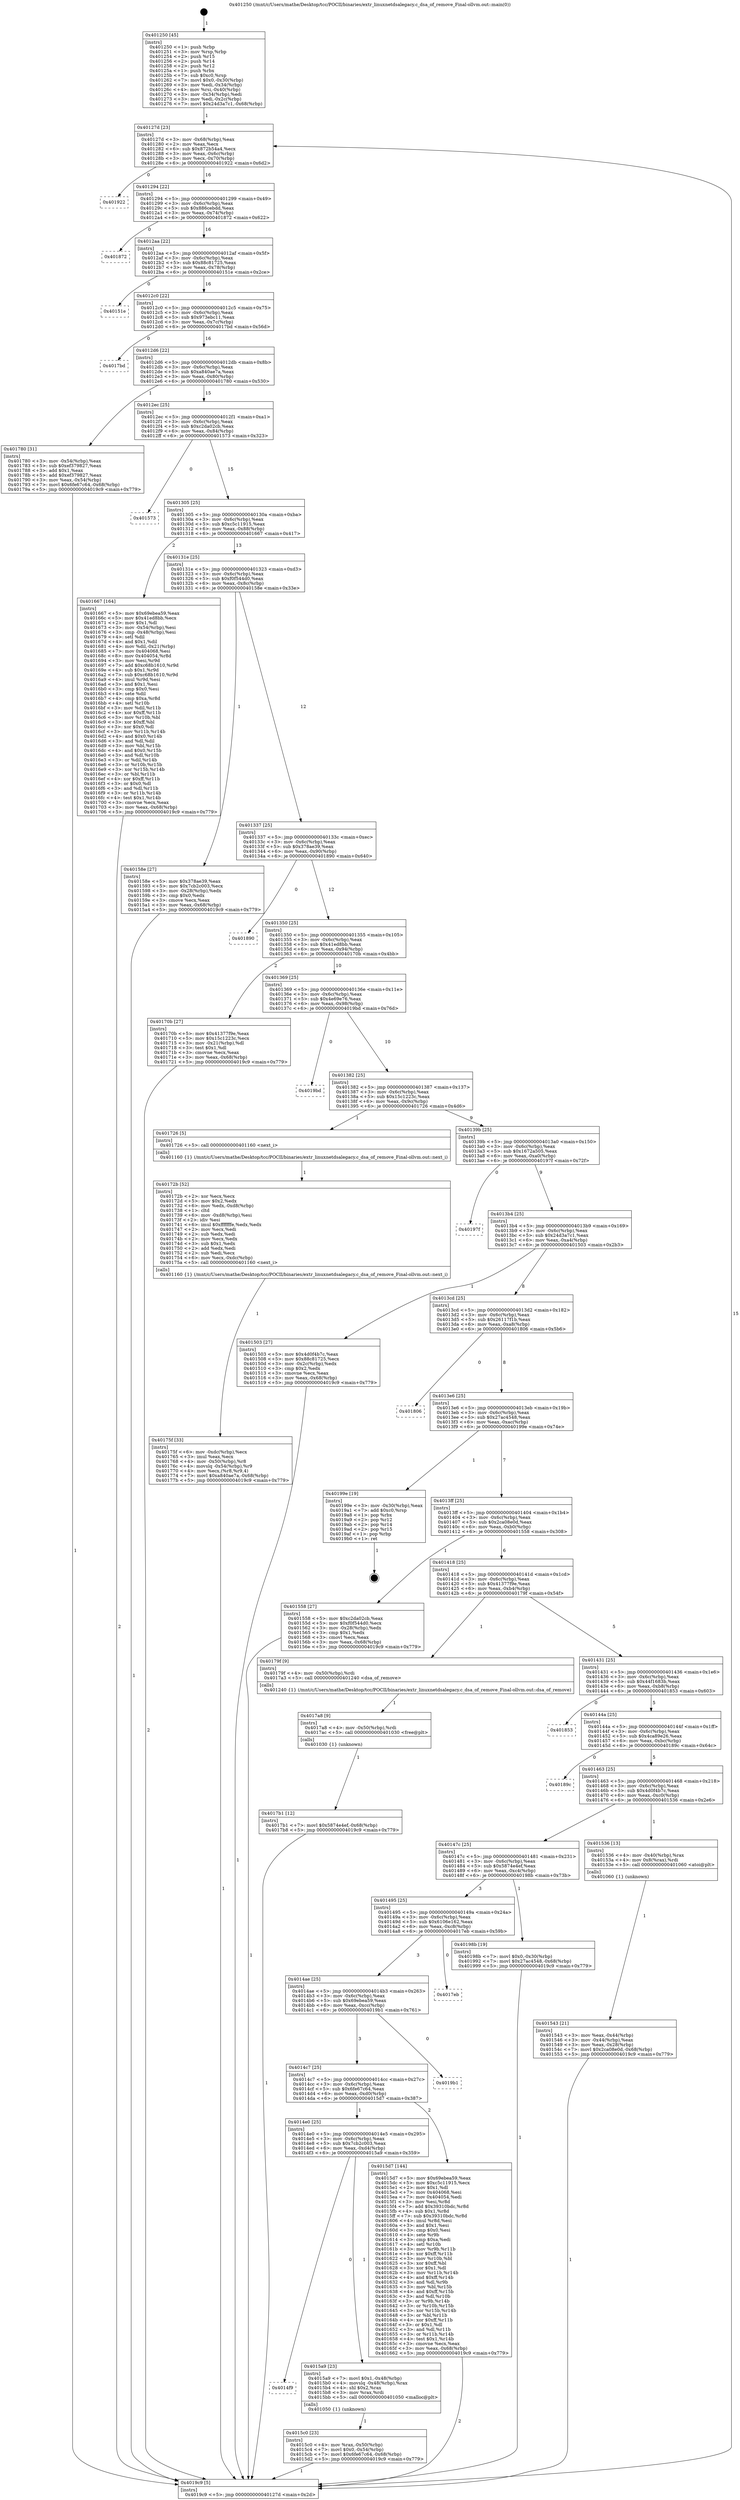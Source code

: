 digraph "0x401250" {
  label = "0x401250 (/mnt/c/Users/mathe/Desktop/tcc/POCII/binaries/extr_linuxnetdsalegacy.c_dsa_of_remove_Final-ollvm.out::main(0))"
  labelloc = "t"
  node[shape=record]

  Entry [label="",width=0.3,height=0.3,shape=circle,fillcolor=black,style=filled]
  "0x40127d" [label="{
     0x40127d [23]\l
     | [instrs]\l
     &nbsp;&nbsp;0x40127d \<+3\>: mov -0x68(%rbp),%eax\l
     &nbsp;&nbsp;0x401280 \<+2\>: mov %eax,%ecx\l
     &nbsp;&nbsp;0x401282 \<+6\>: sub $0x872b54a4,%ecx\l
     &nbsp;&nbsp;0x401288 \<+3\>: mov %eax,-0x6c(%rbp)\l
     &nbsp;&nbsp;0x40128b \<+3\>: mov %ecx,-0x70(%rbp)\l
     &nbsp;&nbsp;0x40128e \<+6\>: je 0000000000401922 \<main+0x6d2\>\l
  }"]
  "0x401922" [label="{
     0x401922\l
  }", style=dashed]
  "0x401294" [label="{
     0x401294 [22]\l
     | [instrs]\l
     &nbsp;&nbsp;0x401294 \<+5\>: jmp 0000000000401299 \<main+0x49\>\l
     &nbsp;&nbsp;0x401299 \<+3\>: mov -0x6c(%rbp),%eax\l
     &nbsp;&nbsp;0x40129c \<+5\>: sub $0x886cebdd,%eax\l
     &nbsp;&nbsp;0x4012a1 \<+3\>: mov %eax,-0x74(%rbp)\l
     &nbsp;&nbsp;0x4012a4 \<+6\>: je 0000000000401872 \<main+0x622\>\l
  }"]
  Exit [label="",width=0.3,height=0.3,shape=circle,fillcolor=black,style=filled,peripheries=2]
  "0x401872" [label="{
     0x401872\l
  }", style=dashed]
  "0x4012aa" [label="{
     0x4012aa [22]\l
     | [instrs]\l
     &nbsp;&nbsp;0x4012aa \<+5\>: jmp 00000000004012af \<main+0x5f\>\l
     &nbsp;&nbsp;0x4012af \<+3\>: mov -0x6c(%rbp),%eax\l
     &nbsp;&nbsp;0x4012b2 \<+5\>: sub $0x88c81725,%eax\l
     &nbsp;&nbsp;0x4012b7 \<+3\>: mov %eax,-0x78(%rbp)\l
     &nbsp;&nbsp;0x4012ba \<+6\>: je 000000000040151e \<main+0x2ce\>\l
  }"]
  "0x4017b1" [label="{
     0x4017b1 [12]\l
     | [instrs]\l
     &nbsp;&nbsp;0x4017b1 \<+7\>: movl $0x5874e4ef,-0x68(%rbp)\l
     &nbsp;&nbsp;0x4017b8 \<+5\>: jmp 00000000004019c9 \<main+0x779\>\l
  }"]
  "0x40151e" [label="{
     0x40151e\l
  }", style=dashed]
  "0x4012c0" [label="{
     0x4012c0 [22]\l
     | [instrs]\l
     &nbsp;&nbsp;0x4012c0 \<+5\>: jmp 00000000004012c5 \<main+0x75\>\l
     &nbsp;&nbsp;0x4012c5 \<+3\>: mov -0x6c(%rbp),%eax\l
     &nbsp;&nbsp;0x4012c8 \<+5\>: sub $0x973ebc11,%eax\l
     &nbsp;&nbsp;0x4012cd \<+3\>: mov %eax,-0x7c(%rbp)\l
     &nbsp;&nbsp;0x4012d0 \<+6\>: je 00000000004017bd \<main+0x56d\>\l
  }"]
  "0x4017a8" [label="{
     0x4017a8 [9]\l
     | [instrs]\l
     &nbsp;&nbsp;0x4017a8 \<+4\>: mov -0x50(%rbp),%rdi\l
     &nbsp;&nbsp;0x4017ac \<+5\>: call 0000000000401030 \<free@plt\>\l
     | [calls]\l
     &nbsp;&nbsp;0x401030 \{1\} (unknown)\l
  }"]
  "0x4017bd" [label="{
     0x4017bd\l
  }", style=dashed]
  "0x4012d6" [label="{
     0x4012d6 [22]\l
     | [instrs]\l
     &nbsp;&nbsp;0x4012d6 \<+5\>: jmp 00000000004012db \<main+0x8b\>\l
     &nbsp;&nbsp;0x4012db \<+3\>: mov -0x6c(%rbp),%eax\l
     &nbsp;&nbsp;0x4012de \<+5\>: sub $0xa840ae7a,%eax\l
     &nbsp;&nbsp;0x4012e3 \<+3\>: mov %eax,-0x80(%rbp)\l
     &nbsp;&nbsp;0x4012e6 \<+6\>: je 0000000000401780 \<main+0x530\>\l
  }"]
  "0x40175f" [label="{
     0x40175f [33]\l
     | [instrs]\l
     &nbsp;&nbsp;0x40175f \<+6\>: mov -0xdc(%rbp),%ecx\l
     &nbsp;&nbsp;0x401765 \<+3\>: imul %eax,%ecx\l
     &nbsp;&nbsp;0x401768 \<+4\>: mov -0x50(%rbp),%r8\l
     &nbsp;&nbsp;0x40176c \<+4\>: movslq -0x54(%rbp),%r9\l
     &nbsp;&nbsp;0x401770 \<+4\>: mov %ecx,(%r8,%r9,4)\l
     &nbsp;&nbsp;0x401774 \<+7\>: movl $0xa840ae7a,-0x68(%rbp)\l
     &nbsp;&nbsp;0x40177b \<+5\>: jmp 00000000004019c9 \<main+0x779\>\l
  }"]
  "0x401780" [label="{
     0x401780 [31]\l
     | [instrs]\l
     &nbsp;&nbsp;0x401780 \<+3\>: mov -0x54(%rbp),%eax\l
     &nbsp;&nbsp;0x401783 \<+5\>: sub $0xef379827,%eax\l
     &nbsp;&nbsp;0x401788 \<+3\>: add $0x1,%eax\l
     &nbsp;&nbsp;0x40178b \<+5\>: add $0xef379827,%eax\l
     &nbsp;&nbsp;0x401790 \<+3\>: mov %eax,-0x54(%rbp)\l
     &nbsp;&nbsp;0x401793 \<+7\>: movl $0x6fe67c64,-0x68(%rbp)\l
     &nbsp;&nbsp;0x40179a \<+5\>: jmp 00000000004019c9 \<main+0x779\>\l
  }"]
  "0x4012ec" [label="{
     0x4012ec [25]\l
     | [instrs]\l
     &nbsp;&nbsp;0x4012ec \<+5\>: jmp 00000000004012f1 \<main+0xa1\>\l
     &nbsp;&nbsp;0x4012f1 \<+3\>: mov -0x6c(%rbp),%eax\l
     &nbsp;&nbsp;0x4012f4 \<+5\>: sub $0xc2da02cb,%eax\l
     &nbsp;&nbsp;0x4012f9 \<+6\>: mov %eax,-0x84(%rbp)\l
     &nbsp;&nbsp;0x4012ff \<+6\>: je 0000000000401573 \<main+0x323\>\l
  }"]
  "0x40172b" [label="{
     0x40172b [52]\l
     | [instrs]\l
     &nbsp;&nbsp;0x40172b \<+2\>: xor %ecx,%ecx\l
     &nbsp;&nbsp;0x40172d \<+5\>: mov $0x2,%edx\l
     &nbsp;&nbsp;0x401732 \<+6\>: mov %edx,-0xd8(%rbp)\l
     &nbsp;&nbsp;0x401738 \<+1\>: cltd\l
     &nbsp;&nbsp;0x401739 \<+6\>: mov -0xd8(%rbp),%esi\l
     &nbsp;&nbsp;0x40173f \<+2\>: idiv %esi\l
     &nbsp;&nbsp;0x401741 \<+6\>: imul $0xfffffffe,%edx,%edx\l
     &nbsp;&nbsp;0x401747 \<+2\>: mov %ecx,%edi\l
     &nbsp;&nbsp;0x401749 \<+2\>: sub %edx,%edi\l
     &nbsp;&nbsp;0x40174b \<+2\>: mov %ecx,%edx\l
     &nbsp;&nbsp;0x40174d \<+3\>: sub $0x1,%edx\l
     &nbsp;&nbsp;0x401750 \<+2\>: add %edx,%edi\l
     &nbsp;&nbsp;0x401752 \<+2\>: sub %edi,%ecx\l
     &nbsp;&nbsp;0x401754 \<+6\>: mov %ecx,-0xdc(%rbp)\l
     &nbsp;&nbsp;0x40175a \<+5\>: call 0000000000401160 \<next_i\>\l
     | [calls]\l
     &nbsp;&nbsp;0x401160 \{1\} (/mnt/c/Users/mathe/Desktop/tcc/POCII/binaries/extr_linuxnetdsalegacy.c_dsa_of_remove_Final-ollvm.out::next_i)\l
  }"]
  "0x401573" [label="{
     0x401573\l
  }", style=dashed]
  "0x401305" [label="{
     0x401305 [25]\l
     | [instrs]\l
     &nbsp;&nbsp;0x401305 \<+5\>: jmp 000000000040130a \<main+0xba\>\l
     &nbsp;&nbsp;0x40130a \<+3\>: mov -0x6c(%rbp),%eax\l
     &nbsp;&nbsp;0x40130d \<+5\>: sub $0xc5c11915,%eax\l
     &nbsp;&nbsp;0x401312 \<+6\>: mov %eax,-0x88(%rbp)\l
     &nbsp;&nbsp;0x401318 \<+6\>: je 0000000000401667 \<main+0x417\>\l
  }"]
  "0x4015c0" [label="{
     0x4015c0 [23]\l
     | [instrs]\l
     &nbsp;&nbsp;0x4015c0 \<+4\>: mov %rax,-0x50(%rbp)\l
     &nbsp;&nbsp;0x4015c4 \<+7\>: movl $0x0,-0x54(%rbp)\l
     &nbsp;&nbsp;0x4015cb \<+7\>: movl $0x6fe67c64,-0x68(%rbp)\l
     &nbsp;&nbsp;0x4015d2 \<+5\>: jmp 00000000004019c9 \<main+0x779\>\l
  }"]
  "0x401667" [label="{
     0x401667 [164]\l
     | [instrs]\l
     &nbsp;&nbsp;0x401667 \<+5\>: mov $0x69ebea59,%eax\l
     &nbsp;&nbsp;0x40166c \<+5\>: mov $0x41ed8bb,%ecx\l
     &nbsp;&nbsp;0x401671 \<+2\>: mov $0x1,%dl\l
     &nbsp;&nbsp;0x401673 \<+3\>: mov -0x54(%rbp),%esi\l
     &nbsp;&nbsp;0x401676 \<+3\>: cmp -0x48(%rbp),%esi\l
     &nbsp;&nbsp;0x401679 \<+4\>: setl %dil\l
     &nbsp;&nbsp;0x40167d \<+4\>: and $0x1,%dil\l
     &nbsp;&nbsp;0x401681 \<+4\>: mov %dil,-0x21(%rbp)\l
     &nbsp;&nbsp;0x401685 \<+7\>: mov 0x404068,%esi\l
     &nbsp;&nbsp;0x40168c \<+8\>: mov 0x404054,%r8d\l
     &nbsp;&nbsp;0x401694 \<+3\>: mov %esi,%r9d\l
     &nbsp;&nbsp;0x401697 \<+7\>: add $0xc68b1610,%r9d\l
     &nbsp;&nbsp;0x40169e \<+4\>: sub $0x1,%r9d\l
     &nbsp;&nbsp;0x4016a2 \<+7\>: sub $0xc68b1610,%r9d\l
     &nbsp;&nbsp;0x4016a9 \<+4\>: imul %r9d,%esi\l
     &nbsp;&nbsp;0x4016ad \<+3\>: and $0x1,%esi\l
     &nbsp;&nbsp;0x4016b0 \<+3\>: cmp $0x0,%esi\l
     &nbsp;&nbsp;0x4016b3 \<+4\>: sete %dil\l
     &nbsp;&nbsp;0x4016b7 \<+4\>: cmp $0xa,%r8d\l
     &nbsp;&nbsp;0x4016bb \<+4\>: setl %r10b\l
     &nbsp;&nbsp;0x4016bf \<+3\>: mov %dil,%r11b\l
     &nbsp;&nbsp;0x4016c2 \<+4\>: xor $0xff,%r11b\l
     &nbsp;&nbsp;0x4016c6 \<+3\>: mov %r10b,%bl\l
     &nbsp;&nbsp;0x4016c9 \<+3\>: xor $0xff,%bl\l
     &nbsp;&nbsp;0x4016cc \<+3\>: xor $0x0,%dl\l
     &nbsp;&nbsp;0x4016cf \<+3\>: mov %r11b,%r14b\l
     &nbsp;&nbsp;0x4016d2 \<+4\>: and $0x0,%r14b\l
     &nbsp;&nbsp;0x4016d6 \<+3\>: and %dl,%dil\l
     &nbsp;&nbsp;0x4016d9 \<+3\>: mov %bl,%r15b\l
     &nbsp;&nbsp;0x4016dc \<+4\>: and $0x0,%r15b\l
     &nbsp;&nbsp;0x4016e0 \<+3\>: and %dl,%r10b\l
     &nbsp;&nbsp;0x4016e3 \<+3\>: or %dil,%r14b\l
     &nbsp;&nbsp;0x4016e6 \<+3\>: or %r10b,%r15b\l
     &nbsp;&nbsp;0x4016e9 \<+3\>: xor %r15b,%r14b\l
     &nbsp;&nbsp;0x4016ec \<+3\>: or %bl,%r11b\l
     &nbsp;&nbsp;0x4016ef \<+4\>: xor $0xff,%r11b\l
     &nbsp;&nbsp;0x4016f3 \<+3\>: or $0x0,%dl\l
     &nbsp;&nbsp;0x4016f6 \<+3\>: and %dl,%r11b\l
     &nbsp;&nbsp;0x4016f9 \<+3\>: or %r11b,%r14b\l
     &nbsp;&nbsp;0x4016fc \<+4\>: test $0x1,%r14b\l
     &nbsp;&nbsp;0x401700 \<+3\>: cmovne %ecx,%eax\l
     &nbsp;&nbsp;0x401703 \<+3\>: mov %eax,-0x68(%rbp)\l
     &nbsp;&nbsp;0x401706 \<+5\>: jmp 00000000004019c9 \<main+0x779\>\l
  }"]
  "0x40131e" [label="{
     0x40131e [25]\l
     | [instrs]\l
     &nbsp;&nbsp;0x40131e \<+5\>: jmp 0000000000401323 \<main+0xd3\>\l
     &nbsp;&nbsp;0x401323 \<+3\>: mov -0x6c(%rbp),%eax\l
     &nbsp;&nbsp;0x401326 \<+5\>: sub $0xf0f544d0,%eax\l
     &nbsp;&nbsp;0x40132b \<+6\>: mov %eax,-0x8c(%rbp)\l
     &nbsp;&nbsp;0x401331 \<+6\>: je 000000000040158e \<main+0x33e\>\l
  }"]
  "0x4014f9" [label="{
     0x4014f9\l
  }", style=dashed]
  "0x40158e" [label="{
     0x40158e [27]\l
     | [instrs]\l
     &nbsp;&nbsp;0x40158e \<+5\>: mov $0x378ae39,%eax\l
     &nbsp;&nbsp;0x401593 \<+5\>: mov $0x7cb2c003,%ecx\l
     &nbsp;&nbsp;0x401598 \<+3\>: mov -0x28(%rbp),%edx\l
     &nbsp;&nbsp;0x40159b \<+3\>: cmp $0x0,%edx\l
     &nbsp;&nbsp;0x40159e \<+3\>: cmove %ecx,%eax\l
     &nbsp;&nbsp;0x4015a1 \<+3\>: mov %eax,-0x68(%rbp)\l
     &nbsp;&nbsp;0x4015a4 \<+5\>: jmp 00000000004019c9 \<main+0x779\>\l
  }"]
  "0x401337" [label="{
     0x401337 [25]\l
     | [instrs]\l
     &nbsp;&nbsp;0x401337 \<+5\>: jmp 000000000040133c \<main+0xec\>\l
     &nbsp;&nbsp;0x40133c \<+3\>: mov -0x6c(%rbp),%eax\l
     &nbsp;&nbsp;0x40133f \<+5\>: sub $0x378ae39,%eax\l
     &nbsp;&nbsp;0x401344 \<+6\>: mov %eax,-0x90(%rbp)\l
     &nbsp;&nbsp;0x40134a \<+6\>: je 0000000000401890 \<main+0x640\>\l
  }"]
  "0x4015a9" [label="{
     0x4015a9 [23]\l
     | [instrs]\l
     &nbsp;&nbsp;0x4015a9 \<+7\>: movl $0x1,-0x48(%rbp)\l
     &nbsp;&nbsp;0x4015b0 \<+4\>: movslq -0x48(%rbp),%rax\l
     &nbsp;&nbsp;0x4015b4 \<+4\>: shl $0x2,%rax\l
     &nbsp;&nbsp;0x4015b8 \<+3\>: mov %rax,%rdi\l
     &nbsp;&nbsp;0x4015bb \<+5\>: call 0000000000401050 \<malloc@plt\>\l
     | [calls]\l
     &nbsp;&nbsp;0x401050 \{1\} (unknown)\l
  }"]
  "0x401890" [label="{
     0x401890\l
  }", style=dashed]
  "0x401350" [label="{
     0x401350 [25]\l
     | [instrs]\l
     &nbsp;&nbsp;0x401350 \<+5\>: jmp 0000000000401355 \<main+0x105\>\l
     &nbsp;&nbsp;0x401355 \<+3\>: mov -0x6c(%rbp),%eax\l
     &nbsp;&nbsp;0x401358 \<+5\>: sub $0x41ed8bb,%eax\l
     &nbsp;&nbsp;0x40135d \<+6\>: mov %eax,-0x94(%rbp)\l
     &nbsp;&nbsp;0x401363 \<+6\>: je 000000000040170b \<main+0x4bb\>\l
  }"]
  "0x4014e0" [label="{
     0x4014e0 [25]\l
     | [instrs]\l
     &nbsp;&nbsp;0x4014e0 \<+5\>: jmp 00000000004014e5 \<main+0x295\>\l
     &nbsp;&nbsp;0x4014e5 \<+3\>: mov -0x6c(%rbp),%eax\l
     &nbsp;&nbsp;0x4014e8 \<+5\>: sub $0x7cb2c003,%eax\l
     &nbsp;&nbsp;0x4014ed \<+6\>: mov %eax,-0xd4(%rbp)\l
     &nbsp;&nbsp;0x4014f3 \<+6\>: je 00000000004015a9 \<main+0x359\>\l
  }"]
  "0x40170b" [label="{
     0x40170b [27]\l
     | [instrs]\l
     &nbsp;&nbsp;0x40170b \<+5\>: mov $0x41377f9e,%eax\l
     &nbsp;&nbsp;0x401710 \<+5\>: mov $0x15c1223c,%ecx\l
     &nbsp;&nbsp;0x401715 \<+3\>: mov -0x21(%rbp),%dl\l
     &nbsp;&nbsp;0x401718 \<+3\>: test $0x1,%dl\l
     &nbsp;&nbsp;0x40171b \<+3\>: cmovne %ecx,%eax\l
     &nbsp;&nbsp;0x40171e \<+3\>: mov %eax,-0x68(%rbp)\l
     &nbsp;&nbsp;0x401721 \<+5\>: jmp 00000000004019c9 \<main+0x779\>\l
  }"]
  "0x401369" [label="{
     0x401369 [25]\l
     | [instrs]\l
     &nbsp;&nbsp;0x401369 \<+5\>: jmp 000000000040136e \<main+0x11e\>\l
     &nbsp;&nbsp;0x40136e \<+3\>: mov -0x6c(%rbp),%eax\l
     &nbsp;&nbsp;0x401371 \<+5\>: sub $0x4e69e76,%eax\l
     &nbsp;&nbsp;0x401376 \<+6\>: mov %eax,-0x98(%rbp)\l
     &nbsp;&nbsp;0x40137c \<+6\>: je 00000000004019bd \<main+0x76d\>\l
  }"]
  "0x4015d7" [label="{
     0x4015d7 [144]\l
     | [instrs]\l
     &nbsp;&nbsp;0x4015d7 \<+5\>: mov $0x69ebea59,%eax\l
     &nbsp;&nbsp;0x4015dc \<+5\>: mov $0xc5c11915,%ecx\l
     &nbsp;&nbsp;0x4015e1 \<+2\>: mov $0x1,%dl\l
     &nbsp;&nbsp;0x4015e3 \<+7\>: mov 0x404068,%esi\l
     &nbsp;&nbsp;0x4015ea \<+7\>: mov 0x404054,%edi\l
     &nbsp;&nbsp;0x4015f1 \<+3\>: mov %esi,%r8d\l
     &nbsp;&nbsp;0x4015f4 \<+7\>: add $0x39310bdc,%r8d\l
     &nbsp;&nbsp;0x4015fb \<+4\>: sub $0x1,%r8d\l
     &nbsp;&nbsp;0x4015ff \<+7\>: sub $0x39310bdc,%r8d\l
     &nbsp;&nbsp;0x401606 \<+4\>: imul %r8d,%esi\l
     &nbsp;&nbsp;0x40160a \<+3\>: and $0x1,%esi\l
     &nbsp;&nbsp;0x40160d \<+3\>: cmp $0x0,%esi\l
     &nbsp;&nbsp;0x401610 \<+4\>: sete %r9b\l
     &nbsp;&nbsp;0x401614 \<+3\>: cmp $0xa,%edi\l
     &nbsp;&nbsp;0x401617 \<+4\>: setl %r10b\l
     &nbsp;&nbsp;0x40161b \<+3\>: mov %r9b,%r11b\l
     &nbsp;&nbsp;0x40161e \<+4\>: xor $0xff,%r11b\l
     &nbsp;&nbsp;0x401622 \<+3\>: mov %r10b,%bl\l
     &nbsp;&nbsp;0x401625 \<+3\>: xor $0xff,%bl\l
     &nbsp;&nbsp;0x401628 \<+3\>: xor $0x1,%dl\l
     &nbsp;&nbsp;0x40162b \<+3\>: mov %r11b,%r14b\l
     &nbsp;&nbsp;0x40162e \<+4\>: and $0xff,%r14b\l
     &nbsp;&nbsp;0x401632 \<+3\>: and %dl,%r9b\l
     &nbsp;&nbsp;0x401635 \<+3\>: mov %bl,%r15b\l
     &nbsp;&nbsp;0x401638 \<+4\>: and $0xff,%r15b\l
     &nbsp;&nbsp;0x40163c \<+3\>: and %dl,%r10b\l
     &nbsp;&nbsp;0x40163f \<+3\>: or %r9b,%r14b\l
     &nbsp;&nbsp;0x401642 \<+3\>: or %r10b,%r15b\l
     &nbsp;&nbsp;0x401645 \<+3\>: xor %r15b,%r14b\l
     &nbsp;&nbsp;0x401648 \<+3\>: or %bl,%r11b\l
     &nbsp;&nbsp;0x40164b \<+4\>: xor $0xff,%r11b\l
     &nbsp;&nbsp;0x40164f \<+3\>: or $0x1,%dl\l
     &nbsp;&nbsp;0x401652 \<+3\>: and %dl,%r11b\l
     &nbsp;&nbsp;0x401655 \<+3\>: or %r11b,%r14b\l
     &nbsp;&nbsp;0x401658 \<+4\>: test $0x1,%r14b\l
     &nbsp;&nbsp;0x40165c \<+3\>: cmovne %ecx,%eax\l
     &nbsp;&nbsp;0x40165f \<+3\>: mov %eax,-0x68(%rbp)\l
     &nbsp;&nbsp;0x401662 \<+5\>: jmp 00000000004019c9 \<main+0x779\>\l
  }"]
  "0x4019bd" [label="{
     0x4019bd\l
  }", style=dashed]
  "0x401382" [label="{
     0x401382 [25]\l
     | [instrs]\l
     &nbsp;&nbsp;0x401382 \<+5\>: jmp 0000000000401387 \<main+0x137\>\l
     &nbsp;&nbsp;0x401387 \<+3\>: mov -0x6c(%rbp),%eax\l
     &nbsp;&nbsp;0x40138a \<+5\>: sub $0x15c1223c,%eax\l
     &nbsp;&nbsp;0x40138f \<+6\>: mov %eax,-0x9c(%rbp)\l
     &nbsp;&nbsp;0x401395 \<+6\>: je 0000000000401726 \<main+0x4d6\>\l
  }"]
  "0x4014c7" [label="{
     0x4014c7 [25]\l
     | [instrs]\l
     &nbsp;&nbsp;0x4014c7 \<+5\>: jmp 00000000004014cc \<main+0x27c\>\l
     &nbsp;&nbsp;0x4014cc \<+3\>: mov -0x6c(%rbp),%eax\l
     &nbsp;&nbsp;0x4014cf \<+5\>: sub $0x6fe67c64,%eax\l
     &nbsp;&nbsp;0x4014d4 \<+6\>: mov %eax,-0xd0(%rbp)\l
     &nbsp;&nbsp;0x4014da \<+6\>: je 00000000004015d7 \<main+0x387\>\l
  }"]
  "0x401726" [label="{
     0x401726 [5]\l
     | [instrs]\l
     &nbsp;&nbsp;0x401726 \<+5\>: call 0000000000401160 \<next_i\>\l
     | [calls]\l
     &nbsp;&nbsp;0x401160 \{1\} (/mnt/c/Users/mathe/Desktop/tcc/POCII/binaries/extr_linuxnetdsalegacy.c_dsa_of_remove_Final-ollvm.out::next_i)\l
  }"]
  "0x40139b" [label="{
     0x40139b [25]\l
     | [instrs]\l
     &nbsp;&nbsp;0x40139b \<+5\>: jmp 00000000004013a0 \<main+0x150\>\l
     &nbsp;&nbsp;0x4013a0 \<+3\>: mov -0x6c(%rbp),%eax\l
     &nbsp;&nbsp;0x4013a3 \<+5\>: sub $0x1672a505,%eax\l
     &nbsp;&nbsp;0x4013a8 \<+6\>: mov %eax,-0xa0(%rbp)\l
     &nbsp;&nbsp;0x4013ae \<+6\>: je 000000000040197f \<main+0x72f\>\l
  }"]
  "0x4019b1" [label="{
     0x4019b1\l
  }", style=dashed]
  "0x40197f" [label="{
     0x40197f\l
  }", style=dashed]
  "0x4013b4" [label="{
     0x4013b4 [25]\l
     | [instrs]\l
     &nbsp;&nbsp;0x4013b4 \<+5\>: jmp 00000000004013b9 \<main+0x169\>\l
     &nbsp;&nbsp;0x4013b9 \<+3\>: mov -0x6c(%rbp),%eax\l
     &nbsp;&nbsp;0x4013bc \<+5\>: sub $0x24d3a7c1,%eax\l
     &nbsp;&nbsp;0x4013c1 \<+6\>: mov %eax,-0xa4(%rbp)\l
     &nbsp;&nbsp;0x4013c7 \<+6\>: je 0000000000401503 \<main+0x2b3\>\l
  }"]
  "0x4014ae" [label="{
     0x4014ae [25]\l
     | [instrs]\l
     &nbsp;&nbsp;0x4014ae \<+5\>: jmp 00000000004014b3 \<main+0x263\>\l
     &nbsp;&nbsp;0x4014b3 \<+3\>: mov -0x6c(%rbp),%eax\l
     &nbsp;&nbsp;0x4014b6 \<+5\>: sub $0x69ebea59,%eax\l
     &nbsp;&nbsp;0x4014bb \<+6\>: mov %eax,-0xcc(%rbp)\l
     &nbsp;&nbsp;0x4014c1 \<+6\>: je 00000000004019b1 \<main+0x761\>\l
  }"]
  "0x401503" [label="{
     0x401503 [27]\l
     | [instrs]\l
     &nbsp;&nbsp;0x401503 \<+5\>: mov $0x4d0f4b7c,%eax\l
     &nbsp;&nbsp;0x401508 \<+5\>: mov $0x88c81725,%ecx\l
     &nbsp;&nbsp;0x40150d \<+3\>: mov -0x2c(%rbp),%edx\l
     &nbsp;&nbsp;0x401510 \<+3\>: cmp $0x2,%edx\l
     &nbsp;&nbsp;0x401513 \<+3\>: cmovne %ecx,%eax\l
     &nbsp;&nbsp;0x401516 \<+3\>: mov %eax,-0x68(%rbp)\l
     &nbsp;&nbsp;0x401519 \<+5\>: jmp 00000000004019c9 \<main+0x779\>\l
  }"]
  "0x4013cd" [label="{
     0x4013cd [25]\l
     | [instrs]\l
     &nbsp;&nbsp;0x4013cd \<+5\>: jmp 00000000004013d2 \<main+0x182\>\l
     &nbsp;&nbsp;0x4013d2 \<+3\>: mov -0x6c(%rbp),%eax\l
     &nbsp;&nbsp;0x4013d5 \<+5\>: sub $0x26117f1b,%eax\l
     &nbsp;&nbsp;0x4013da \<+6\>: mov %eax,-0xa8(%rbp)\l
     &nbsp;&nbsp;0x4013e0 \<+6\>: je 0000000000401806 \<main+0x5b6\>\l
  }"]
  "0x4019c9" [label="{
     0x4019c9 [5]\l
     | [instrs]\l
     &nbsp;&nbsp;0x4019c9 \<+5\>: jmp 000000000040127d \<main+0x2d\>\l
  }"]
  "0x401250" [label="{
     0x401250 [45]\l
     | [instrs]\l
     &nbsp;&nbsp;0x401250 \<+1\>: push %rbp\l
     &nbsp;&nbsp;0x401251 \<+3\>: mov %rsp,%rbp\l
     &nbsp;&nbsp;0x401254 \<+2\>: push %r15\l
     &nbsp;&nbsp;0x401256 \<+2\>: push %r14\l
     &nbsp;&nbsp;0x401258 \<+2\>: push %r12\l
     &nbsp;&nbsp;0x40125a \<+1\>: push %rbx\l
     &nbsp;&nbsp;0x40125b \<+7\>: sub $0xc0,%rsp\l
     &nbsp;&nbsp;0x401262 \<+7\>: movl $0x0,-0x30(%rbp)\l
     &nbsp;&nbsp;0x401269 \<+3\>: mov %edi,-0x34(%rbp)\l
     &nbsp;&nbsp;0x40126c \<+4\>: mov %rsi,-0x40(%rbp)\l
     &nbsp;&nbsp;0x401270 \<+3\>: mov -0x34(%rbp),%edi\l
     &nbsp;&nbsp;0x401273 \<+3\>: mov %edi,-0x2c(%rbp)\l
     &nbsp;&nbsp;0x401276 \<+7\>: movl $0x24d3a7c1,-0x68(%rbp)\l
  }"]
  "0x4017eb" [label="{
     0x4017eb\l
  }", style=dashed]
  "0x401806" [label="{
     0x401806\l
  }", style=dashed]
  "0x4013e6" [label="{
     0x4013e6 [25]\l
     | [instrs]\l
     &nbsp;&nbsp;0x4013e6 \<+5\>: jmp 00000000004013eb \<main+0x19b\>\l
     &nbsp;&nbsp;0x4013eb \<+3\>: mov -0x6c(%rbp),%eax\l
     &nbsp;&nbsp;0x4013ee \<+5\>: sub $0x27ac4548,%eax\l
     &nbsp;&nbsp;0x4013f3 \<+6\>: mov %eax,-0xac(%rbp)\l
     &nbsp;&nbsp;0x4013f9 \<+6\>: je 000000000040199e \<main+0x74e\>\l
  }"]
  "0x401495" [label="{
     0x401495 [25]\l
     | [instrs]\l
     &nbsp;&nbsp;0x401495 \<+5\>: jmp 000000000040149a \<main+0x24a\>\l
     &nbsp;&nbsp;0x40149a \<+3\>: mov -0x6c(%rbp),%eax\l
     &nbsp;&nbsp;0x40149d \<+5\>: sub $0x6106e162,%eax\l
     &nbsp;&nbsp;0x4014a2 \<+6\>: mov %eax,-0xc8(%rbp)\l
     &nbsp;&nbsp;0x4014a8 \<+6\>: je 00000000004017eb \<main+0x59b\>\l
  }"]
  "0x40199e" [label="{
     0x40199e [19]\l
     | [instrs]\l
     &nbsp;&nbsp;0x40199e \<+3\>: mov -0x30(%rbp),%eax\l
     &nbsp;&nbsp;0x4019a1 \<+7\>: add $0xc0,%rsp\l
     &nbsp;&nbsp;0x4019a8 \<+1\>: pop %rbx\l
     &nbsp;&nbsp;0x4019a9 \<+2\>: pop %r12\l
     &nbsp;&nbsp;0x4019ab \<+2\>: pop %r14\l
     &nbsp;&nbsp;0x4019ad \<+2\>: pop %r15\l
     &nbsp;&nbsp;0x4019af \<+1\>: pop %rbp\l
     &nbsp;&nbsp;0x4019b0 \<+1\>: ret\l
  }"]
  "0x4013ff" [label="{
     0x4013ff [25]\l
     | [instrs]\l
     &nbsp;&nbsp;0x4013ff \<+5\>: jmp 0000000000401404 \<main+0x1b4\>\l
     &nbsp;&nbsp;0x401404 \<+3\>: mov -0x6c(%rbp),%eax\l
     &nbsp;&nbsp;0x401407 \<+5\>: sub $0x2ca08e0d,%eax\l
     &nbsp;&nbsp;0x40140c \<+6\>: mov %eax,-0xb0(%rbp)\l
     &nbsp;&nbsp;0x401412 \<+6\>: je 0000000000401558 \<main+0x308\>\l
  }"]
  "0x40198b" [label="{
     0x40198b [19]\l
     | [instrs]\l
     &nbsp;&nbsp;0x40198b \<+7\>: movl $0x0,-0x30(%rbp)\l
     &nbsp;&nbsp;0x401992 \<+7\>: movl $0x27ac4548,-0x68(%rbp)\l
     &nbsp;&nbsp;0x401999 \<+5\>: jmp 00000000004019c9 \<main+0x779\>\l
  }"]
  "0x401558" [label="{
     0x401558 [27]\l
     | [instrs]\l
     &nbsp;&nbsp;0x401558 \<+5\>: mov $0xc2da02cb,%eax\l
     &nbsp;&nbsp;0x40155d \<+5\>: mov $0xf0f544d0,%ecx\l
     &nbsp;&nbsp;0x401562 \<+3\>: mov -0x28(%rbp),%edx\l
     &nbsp;&nbsp;0x401565 \<+3\>: cmp $0x1,%edx\l
     &nbsp;&nbsp;0x401568 \<+3\>: cmovl %ecx,%eax\l
     &nbsp;&nbsp;0x40156b \<+3\>: mov %eax,-0x68(%rbp)\l
     &nbsp;&nbsp;0x40156e \<+5\>: jmp 00000000004019c9 \<main+0x779\>\l
  }"]
  "0x401418" [label="{
     0x401418 [25]\l
     | [instrs]\l
     &nbsp;&nbsp;0x401418 \<+5\>: jmp 000000000040141d \<main+0x1cd\>\l
     &nbsp;&nbsp;0x40141d \<+3\>: mov -0x6c(%rbp),%eax\l
     &nbsp;&nbsp;0x401420 \<+5\>: sub $0x41377f9e,%eax\l
     &nbsp;&nbsp;0x401425 \<+6\>: mov %eax,-0xb4(%rbp)\l
     &nbsp;&nbsp;0x40142b \<+6\>: je 000000000040179f \<main+0x54f\>\l
  }"]
  "0x401543" [label="{
     0x401543 [21]\l
     | [instrs]\l
     &nbsp;&nbsp;0x401543 \<+3\>: mov %eax,-0x44(%rbp)\l
     &nbsp;&nbsp;0x401546 \<+3\>: mov -0x44(%rbp),%eax\l
     &nbsp;&nbsp;0x401549 \<+3\>: mov %eax,-0x28(%rbp)\l
     &nbsp;&nbsp;0x40154c \<+7\>: movl $0x2ca08e0d,-0x68(%rbp)\l
     &nbsp;&nbsp;0x401553 \<+5\>: jmp 00000000004019c9 \<main+0x779\>\l
  }"]
  "0x40179f" [label="{
     0x40179f [9]\l
     | [instrs]\l
     &nbsp;&nbsp;0x40179f \<+4\>: mov -0x50(%rbp),%rdi\l
     &nbsp;&nbsp;0x4017a3 \<+5\>: call 0000000000401240 \<dsa_of_remove\>\l
     | [calls]\l
     &nbsp;&nbsp;0x401240 \{1\} (/mnt/c/Users/mathe/Desktop/tcc/POCII/binaries/extr_linuxnetdsalegacy.c_dsa_of_remove_Final-ollvm.out::dsa_of_remove)\l
  }"]
  "0x401431" [label="{
     0x401431 [25]\l
     | [instrs]\l
     &nbsp;&nbsp;0x401431 \<+5\>: jmp 0000000000401436 \<main+0x1e6\>\l
     &nbsp;&nbsp;0x401436 \<+3\>: mov -0x6c(%rbp),%eax\l
     &nbsp;&nbsp;0x401439 \<+5\>: sub $0x44f1683b,%eax\l
     &nbsp;&nbsp;0x40143e \<+6\>: mov %eax,-0xb8(%rbp)\l
     &nbsp;&nbsp;0x401444 \<+6\>: je 0000000000401853 \<main+0x603\>\l
  }"]
  "0x40147c" [label="{
     0x40147c [25]\l
     | [instrs]\l
     &nbsp;&nbsp;0x40147c \<+5\>: jmp 0000000000401481 \<main+0x231\>\l
     &nbsp;&nbsp;0x401481 \<+3\>: mov -0x6c(%rbp),%eax\l
     &nbsp;&nbsp;0x401484 \<+5\>: sub $0x5874e4ef,%eax\l
     &nbsp;&nbsp;0x401489 \<+6\>: mov %eax,-0xc4(%rbp)\l
     &nbsp;&nbsp;0x40148f \<+6\>: je 000000000040198b \<main+0x73b\>\l
  }"]
  "0x401853" [label="{
     0x401853\l
  }", style=dashed]
  "0x40144a" [label="{
     0x40144a [25]\l
     | [instrs]\l
     &nbsp;&nbsp;0x40144a \<+5\>: jmp 000000000040144f \<main+0x1ff\>\l
     &nbsp;&nbsp;0x40144f \<+3\>: mov -0x6c(%rbp),%eax\l
     &nbsp;&nbsp;0x401452 \<+5\>: sub $0x4ca89e26,%eax\l
     &nbsp;&nbsp;0x401457 \<+6\>: mov %eax,-0xbc(%rbp)\l
     &nbsp;&nbsp;0x40145d \<+6\>: je 000000000040189c \<main+0x64c\>\l
  }"]
  "0x401536" [label="{
     0x401536 [13]\l
     | [instrs]\l
     &nbsp;&nbsp;0x401536 \<+4\>: mov -0x40(%rbp),%rax\l
     &nbsp;&nbsp;0x40153a \<+4\>: mov 0x8(%rax),%rdi\l
     &nbsp;&nbsp;0x40153e \<+5\>: call 0000000000401060 \<atoi@plt\>\l
     | [calls]\l
     &nbsp;&nbsp;0x401060 \{1\} (unknown)\l
  }"]
  "0x40189c" [label="{
     0x40189c\l
  }", style=dashed]
  "0x401463" [label="{
     0x401463 [25]\l
     | [instrs]\l
     &nbsp;&nbsp;0x401463 \<+5\>: jmp 0000000000401468 \<main+0x218\>\l
     &nbsp;&nbsp;0x401468 \<+3\>: mov -0x6c(%rbp),%eax\l
     &nbsp;&nbsp;0x40146b \<+5\>: sub $0x4d0f4b7c,%eax\l
     &nbsp;&nbsp;0x401470 \<+6\>: mov %eax,-0xc0(%rbp)\l
     &nbsp;&nbsp;0x401476 \<+6\>: je 0000000000401536 \<main+0x2e6\>\l
  }"]
  Entry -> "0x401250" [label=" 1"]
  "0x40127d" -> "0x401922" [label=" 0"]
  "0x40127d" -> "0x401294" [label=" 16"]
  "0x40199e" -> Exit [label=" 1"]
  "0x401294" -> "0x401872" [label=" 0"]
  "0x401294" -> "0x4012aa" [label=" 16"]
  "0x40198b" -> "0x4019c9" [label=" 1"]
  "0x4012aa" -> "0x40151e" [label=" 0"]
  "0x4012aa" -> "0x4012c0" [label=" 16"]
  "0x4017b1" -> "0x4019c9" [label=" 1"]
  "0x4012c0" -> "0x4017bd" [label=" 0"]
  "0x4012c0" -> "0x4012d6" [label=" 16"]
  "0x4017a8" -> "0x4017b1" [label=" 1"]
  "0x4012d6" -> "0x401780" [label=" 1"]
  "0x4012d6" -> "0x4012ec" [label=" 15"]
  "0x40179f" -> "0x4017a8" [label=" 1"]
  "0x4012ec" -> "0x401573" [label=" 0"]
  "0x4012ec" -> "0x401305" [label=" 15"]
  "0x401780" -> "0x4019c9" [label=" 1"]
  "0x401305" -> "0x401667" [label=" 2"]
  "0x401305" -> "0x40131e" [label=" 13"]
  "0x40175f" -> "0x4019c9" [label=" 1"]
  "0x40131e" -> "0x40158e" [label=" 1"]
  "0x40131e" -> "0x401337" [label=" 12"]
  "0x40172b" -> "0x40175f" [label=" 1"]
  "0x401337" -> "0x401890" [label=" 0"]
  "0x401337" -> "0x401350" [label=" 12"]
  "0x401726" -> "0x40172b" [label=" 1"]
  "0x401350" -> "0x40170b" [label=" 2"]
  "0x401350" -> "0x401369" [label=" 10"]
  "0x401667" -> "0x4019c9" [label=" 2"]
  "0x401369" -> "0x4019bd" [label=" 0"]
  "0x401369" -> "0x401382" [label=" 10"]
  "0x4015d7" -> "0x4019c9" [label=" 2"]
  "0x401382" -> "0x401726" [label=" 1"]
  "0x401382" -> "0x40139b" [label=" 9"]
  "0x4015a9" -> "0x4015c0" [label=" 1"]
  "0x40139b" -> "0x40197f" [label=" 0"]
  "0x40139b" -> "0x4013b4" [label=" 9"]
  "0x4014e0" -> "0x4014f9" [label=" 0"]
  "0x4013b4" -> "0x401503" [label=" 1"]
  "0x4013b4" -> "0x4013cd" [label=" 8"]
  "0x401503" -> "0x4019c9" [label=" 1"]
  "0x401250" -> "0x40127d" [label=" 1"]
  "0x4019c9" -> "0x40127d" [label=" 15"]
  "0x40170b" -> "0x4019c9" [label=" 2"]
  "0x4013cd" -> "0x401806" [label=" 0"]
  "0x4013cd" -> "0x4013e6" [label=" 8"]
  "0x4014c7" -> "0x4014e0" [label=" 1"]
  "0x4013e6" -> "0x40199e" [label=" 1"]
  "0x4013e6" -> "0x4013ff" [label=" 7"]
  "0x4015c0" -> "0x4019c9" [label=" 1"]
  "0x4013ff" -> "0x401558" [label=" 1"]
  "0x4013ff" -> "0x401418" [label=" 6"]
  "0x4014ae" -> "0x4014c7" [label=" 3"]
  "0x401418" -> "0x40179f" [label=" 1"]
  "0x401418" -> "0x401431" [label=" 5"]
  "0x4014e0" -> "0x4015a9" [label=" 1"]
  "0x401431" -> "0x401853" [label=" 0"]
  "0x401431" -> "0x40144a" [label=" 5"]
  "0x401495" -> "0x4014ae" [label=" 3"]
  "0x40144a" -> "0x40189c" [label=" 0"]
  "0x40144a" -> "0x401463" [label=" 5"]
  "0x401495" -> "0x4017eb" [label=" 0"]
  "0x401463" -> "0x401536" [label=" 1"]
  "0x401463" -> "0x40147c" [label=" 4"]
  "0x401536" -> "0x401543" [label=" 1"]
  "0x401543" -> "0x4019c9" [label=" 1"]
  "0x401558" -> "0x4019c9" [label=" 1"]
  "0x40158e" -> "0x4019c9" [label=" 1"]
  "0x4014ae" -> "0x4019b1" [label=" 0"]
  "0x40147c" -> "0x40198b" [label=" 1"]
  "0x40147c" -> "0x401495" [label=" 3"]
  "0x4014c7" -> "0x4015d7" [label=" 2"]
}
